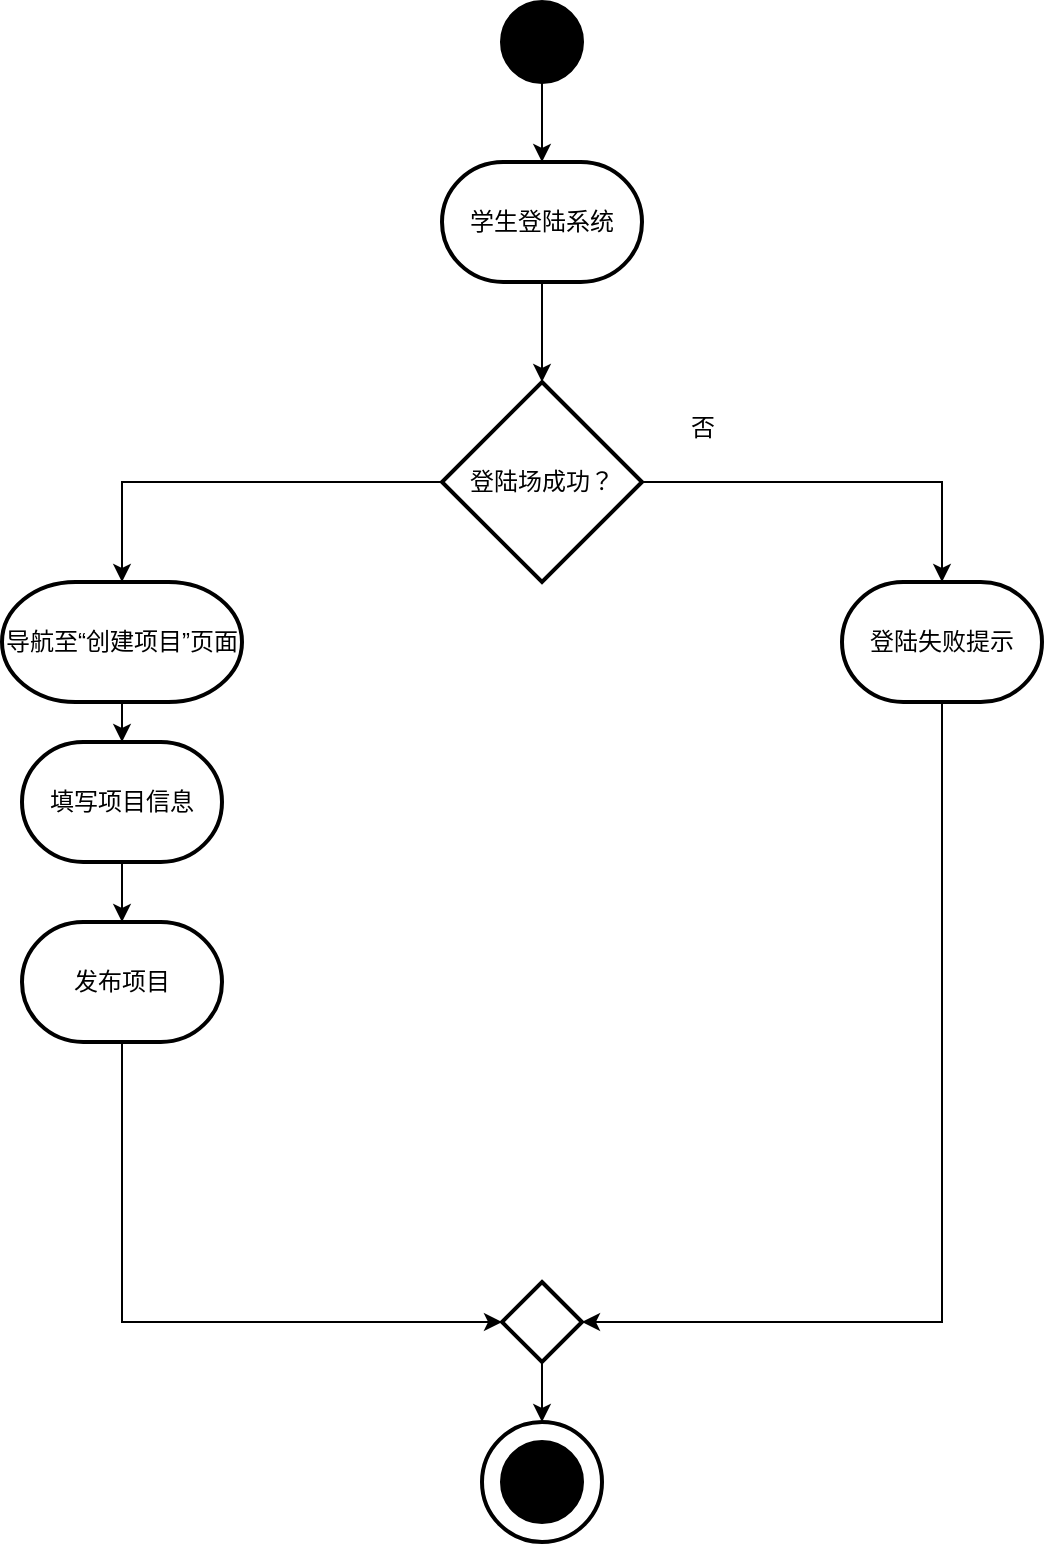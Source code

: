 <mxfile version="22.1.2" type="device">
  <diagram id="6a731a19-8d31-9384-78a2-239565b7b9f0" name="Page-1">
    <mxGraphModel dx="1276" dy="606" grid="1" gridSize="10" guides="1" tooltips="1" connect="1" arrows="1" fold="1" page="1" pageScale="1" pageWidth="1169" pageHeight="827" background="none" math="0" shadow="0">
      <root>
        <mxCell id="0" />
        <mxCell id="1" parent="0" />
        <mxCell id="HI8zfmfq99nzV5EMz-2N-57" value="" style="edgeStyle=orthogonalEdgeStyle;rounded=0;orthogonalLoop=1;jettySize=auto;html=1;" parent="1" source="HI8zfmfq99nzV5EMz-2N-55" target="HI8zfmfq99nzV5EMz-2N-56" edge="1">
          <mxGeometry relative="1" as="geometry" />
        </mxCell>
        <mxCell id="HI8zfmfq99nzV5EMz-2N-55" value="" style="strokeWidth=2;html=1;shape=mxgraph.flowchart.start_2;whiteSpace=wrap;fillColor=#000000;" parent="1" vertex="1">
          <mxGeometry x="590" y="20" width="40" height="40" as="geometry" />
        </mxCell>
        <mxCell id="HI8zfmfq99nzV5EMz-2N-59" value="" style="edgeStyle=orthogonalEdgeStyle;rounded=0;orthogonalLoop=1;jettySize=auto;html=1;" parent="1" source="HI8zfmfq99nzV5EMz-2N-56" target="HI8zfmfq99nzV5EMz-2N-58" edge="1">
          <mxGeometry relative="1" as="geometry" />
        </mxCell>
        <mxCell id="HI8zfmfq99nzV5EMz-2N-56" value="学生登陆系统" style="strokeWidth=2;html=1;shape=mxgraph.flowchart.terminator;whiteSpace=wrap;" parent="1" vertex="1">
          <mxGeometry x="560" y="100" width="100" height="60" as="geometry" />
        </mxCell>
        <mxCell id="HI8zfmfq99nzV5EMz-2N-58" value="登陆场成功？" style="strokeWidth=2;html=1;shape=mxgraph.flowchart.decision;whiteSpace=wrap;" parent="1" vertex="1">
          <mxGeometry x="560" y="210" width="100" height="100" as="geometry" />
        </mxCell>
        <mxCell id="HI8zfmfq99nzV5EMz-2N-60" value="登陆失败提示" style="strokeWidth=2;html=1;shape=mxgraph.flowchart.terminator;whiteSpace=wrap;" parent="1" vertex="1">
          <mxGeometry x="760" y="310" width="100" height="60" as="geometry" />
        </mxCell>
        <mxCell id="HI8zfmfq99nzV5EMz-2N-63" style="edgeStyle=orthogonalEdgeStyle;rounded=0;orthogonalLoop=1;jettySize=auto;html=1;exitX=1;exitY=0.5;exitDx=0;exitDy=0;exitPerimeter=0;entryX=0.5;entryY=0;entryDx=0;entryDy=0;entryPerimeter=0;" parent="1" source="HI8zfmfq99nzV5EMz-2N-58" target="HI8zfmfq99nzV5EMz-2N-60" edge="1">
          <mxGeometry relative="1" as="geometry" />
        </mxCell>
        <mxCell id="HI8zfmfq99nzV5EMz-2N-64" value="否" style="text;html=1;align=center;verticalAlign=middle;resizable=0;points=[];autosize=1;strokeColor=none;fillColor=none;" parent="1" vertex="1">
          <mxGeometry x="670" y="218" width="40" height="30" as="geometry" />
        </mxCell>
        <mxCell id="HI8zfmfq99nzV5EMz-2N-69" value="" style="edgeStyle=orthogonalEdgeStyle;rounded=0;orthogonalLoop=1;jettySize=auto;html=1;" parent="1" source="HI8zfmfq99nzV5EMz-2N-66" target="HI8zfmfq99nzV5EMz-2N-68" edge="1">
          <mxGeometry relative="1" as="geometry" />
        </mxCell>
        <mxCell id="HI8zfmfq99nzV5EMz-2N-66" value="导航至“创建项目”页面" style="strokeWidth=2;html=1;shape=mxgraph.flowchart.terminator;whiteSpace=wrap;" parent="1" vertex="1">
          <mxGeometry x="340" y="310" width="120" height="60" as="geometry" />
        </mxCell>
        <mxCell id="HI8zfmfq99nzV5EMz-2N-67" style="edgeStyle=orthogonalEdgeStyle;rounded=0;orthogonalLoop=1;jettySize=auto;html=1;exitX=0;exitY=0.5;exitDx=0;exitDy=0;exitPerimeter=0;entryX=0.5;entryY=0;entryDx=0;entryDy=0;entryPerimeter=0;" parent="1" source="HI8zfmfq99nzV5EMz-2N-58" target="HI8zfmfq99nzV5EMz-2N-66" edge="1">
          <mxGeometry relative="1" as="geometry" />
        </mxCell>
        <mxCell id="HI8zfmfq99nzV5EMz-2N-71" value="" style="edgeStyle=orthogonalEdgeStyle;rounded=0;orthogonalLoop=1;jettySize=auto;html=1;" parent="1" source="HI8zfmfq99nzV5EMz-2N-68" target="HI8zfmfq99nzV5EMz-2N-70" edge="1">
          <mxGeometry relative="1" as="geometry" />
        </mxCell>
        <mxCell id="HI8zfmfq99nzV5EMz-2N-68" value="填写项目信息" style="strokeWidth=2;html=1;shape=mxgraph.flowchart.terminator;whiteSpace=wrap;" parent="1" vertex="1">
          <mxGeometry x="350" y="390" width="100" height="60" as="geometry" />
        </mxCell>
        <mxCell id="HI8zfmfq99nzV5EMz-2N-70" value="发布项目" style="strokeWidth=2;html=1;shape=mxgraph.flowchart.terminator;whiteSpace=wrap;" parent="1" vertex="1">
          <mxGeometry x="350" y="480" width="100" height="60" as="geometry" />
        </mxCell>
        <mxCell id="HI8zfmfq99nzV5EMz-2N-74" value="" style="strokeWidth=2;html=1;shape=mxgraph.flowchart.decision;whiteSpace=wrap;" parent="1" vertex="1">
          <mxGeometry x="590" y="660" width="40" height="40" as="geometry" />
        </mxCell>
        <mxCell id="HI8zfmfq99nzV5EMz-2N-76" style="edgeStyle=orthogonalEdgeStyle;rounded=0;orthogonalLoop=1;jettySize=auto;html=1;exitX=0.5;exitY=1;exitDx=0;exitDy=0;exitPerimeter=0;entryX=1;entryY=0.5;entryDx=0;entryDy=0;entryPerimeter=0;" parent="1" source="HI8zfmfq99nzV5EMz-2N-60" target="HI8zfmfq99nzV5EMz-2N-74" edge="1">
          <mxGeometry relative="1" as="geometry" />
        </mxCell>
        <mxCell id="HI8zfmfq99nzV5EMz-2N-79" value="" style="strokeWidth=2;html=1;shape=mxgraph.flowchart.start_2;whiteSpace=wrap;" parent="1" vertex="1">
          <mxGeometry x="580" y="730" width="60" height="60" as="geometry" />
        </mxCell>
        <mxCell id="HI8zfmfq99nzV5EMz-2N-80" value="" style="strokeWidth=2;html=1;shape=mxgraph.flowchart.start_2;whiteSpace=wrap;fillColor=#000000;" parent="1" vertex="1">
          <mxGeometry x="590" y="740" width="40" height="40" as="geometry" />
        </mxCell>
        <mxCell id="HI8zfmfq99nzV5EMz-2N-81" style="edgeStyle=orthogonalEdgeStyle;rounded=0;orthogonalLoop=1;jettySize=auto;html=1;exitX=0.5;exitY=1;exitDx=0;exitDy=0;exitPerimeter=0;entryX=0.5;entryY=0;entryDx=0;entryDy=0;entryPerimeter=0;" parent="1" source="HI8zfmfq99nzV5EMz-2N-74" edge="1">
          <mxGeometry relative="1" as="geometry">
            <mxPoint x="610" y="730" as="targetPoint" />
          </mxGeometry>
        </mxCell>
        <mxCell id="Su_VPeIzoP7ERjeBS7hM-1" style="edgeStyle=orthogonalEdgeStyle;rounded=0;orthogonalLoop=1;jettySize=auto;html=1;exitX=0.5;exitY=1;exitDx=0;exitDy=0;exitPerimeter=0;entryX=0;entryY=0.5;entryDx=0;entryDy=0;entryPerimeter=0;" parent="1" source="HI8zfmfq99nzV5EMz-2N-70" target="HI8zfmfq99nzV5EMz-2N-74" edge="1">
          <mxGeometry relative="1" as="geometry" />
        </mxCell>
      </root>
    </mxGraphModel>
  </diagram>
</mxfile>
